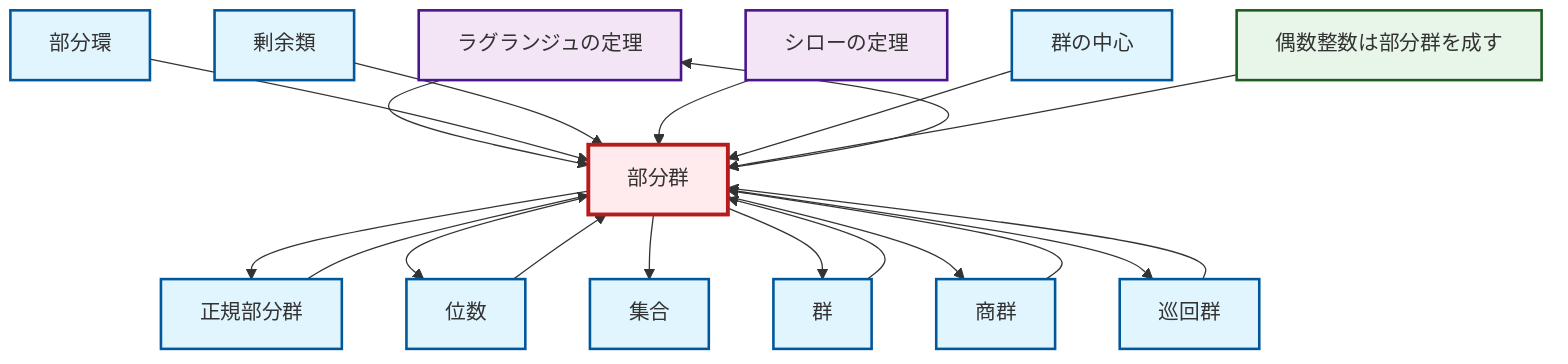 graph TD
    classDef definition fill:#e1f5fe,stroke:#01579b,stroke-width:2px
    classDef theorem fill:#f3e5f5,stroke:#4a148c,stroke-width:2px
    classDef axiom fill:#fff3e0,stroke:#e65100,stroke-width:2px
    classDef example fill:#e8f5e9,stroke:#1b5e20,stroke-width:2px
    classDef current fill:#ffebee,stroke:#b71c1c,stroke-width:3px
    def-set["集合"]:::definition
    thm-lagrange["ラグランジュの定理"]:::theorem
    def-order["位数"]:::definition
    def-group["群"]:::definition
    ex-even-integers-subgroup["偶数整数は部分群を成す"]:::example
    def-subgroup["部分群"]:::definition
    def-cyclic-group["巡回群"]:::definition
    def-subring["部分環"]:::definition
    thm-sylow["シローの定理"]:::theorem
    def-coset["剰余類"]:::definition
    def-center-of-group["群の中心"]:::definition
    def-normal-subgroup["正規部分群"]:::definition
    def-quotient-group["商群"]:::definition
    thm-lagrange --> def-subgroup
    def-subring --> def-subgroup
    def-subgroup --> def-normal-subgroup
    def-quotient-group --> def-subgroup
    def-subgroup --> thm-lagrange
    def-coset --> def-subgroup
    thm-sylow --> def-subgroup
    def-cyclic-group --> def-subgroup
    def-order --> def-subgroup
    def-group --> def-subgroup
    def-subgroup --> def-order
    def-subgroup --> def-set
    def-subgroup --> def-group
    def-center-of-group --> def-subgroup
    def-subgroup --> def-quotient-group
    ex-even-integers-subgroup --> def-subgroup
    def-subgroup --> def-cyclic-group
    def-normal-subgroup --> def-subgroup
    class def-subgroup current